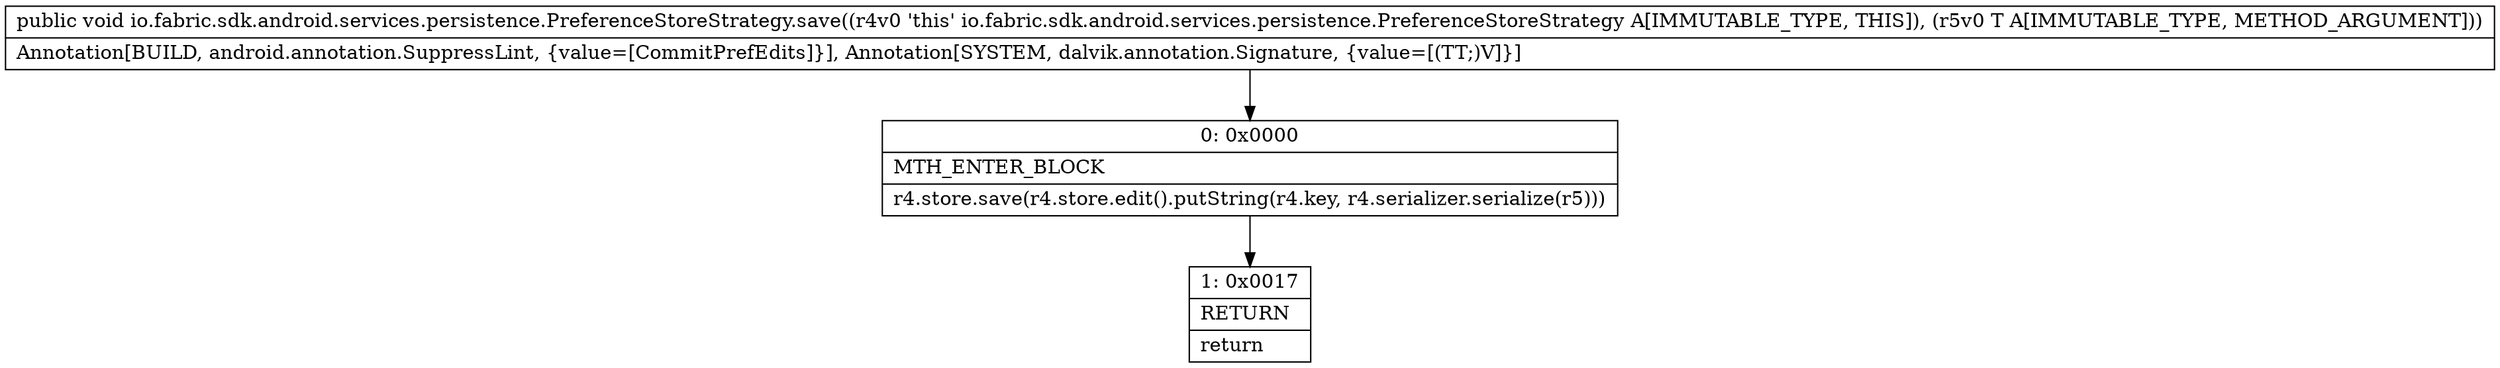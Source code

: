 digraph "CFG forio.fabric.sdk.android.services.persistence.PreferenceStoreStrategy.save(Ljava\/lang\/Object;)V" {
Node_0 [shape=record,label="{0\:\ 0x0000|MTH_ENTER_BLOCK\l|r4.store.save(r4.store.edit().putString(r4.key, r4.serializer.serialize(r5)))\l}"];
Node_1 [shape=record,label="{1\:\ 0x0017|RETURN\l|return\l}"];
MethodNode[shape=record,label="{public void io.fabric.sdk.android.services.persistence.PreferenceStoreStrategy.save((r4v0 'this' io.fabric.sdk.android.services.persistence.PreferenceStoreStrategy A[IMMUTABLE_TYPE, THIS]), (r5v0 T A[IMMUTABLE_TYPE, METHOD_ARGUMENT]))  | Annotation[BUILD, android.annotation.SuppressLint, \{value=[CommitPrefEdits]\}], Annotation[SYSTEM, dalvik.annotation.Signature, \{value=[(TT;)V]\}]\l}"];
MethodNode -> Node_0;
Node_0 -> Node_1;
}

